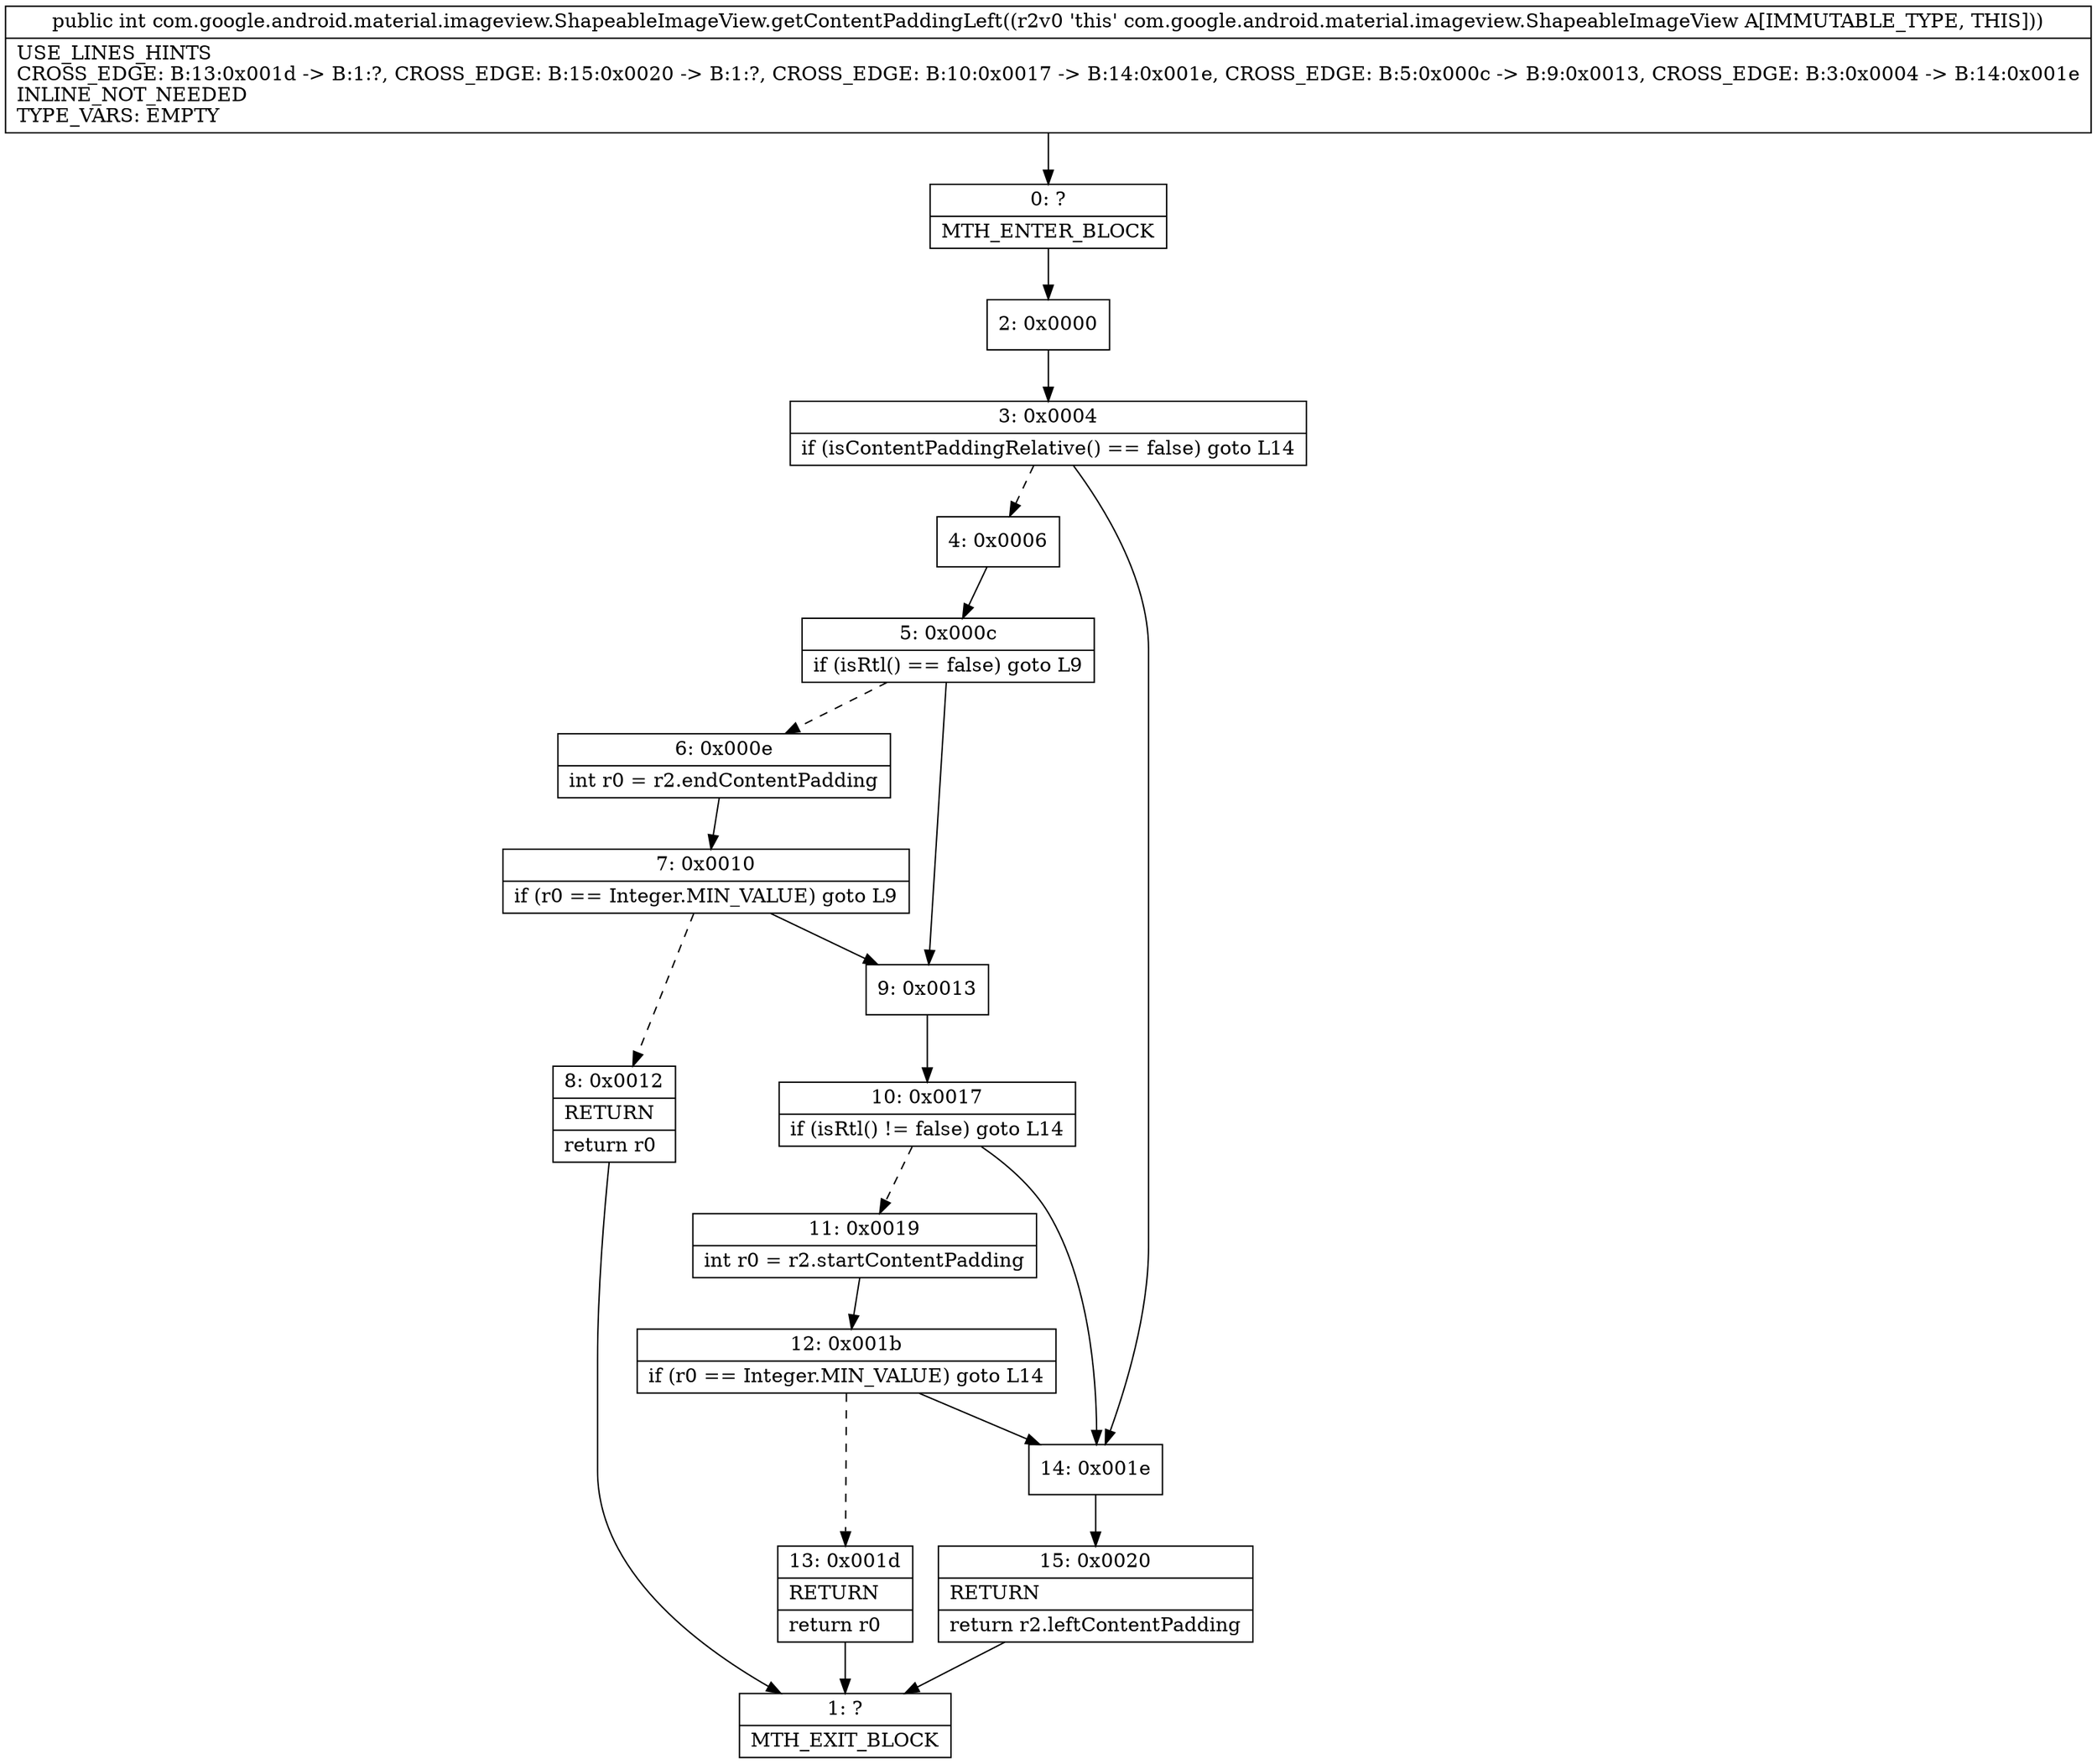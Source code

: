 digraph "CFG forcom.google.android.material.imageview.ShapeableImageView.getContentPaddingLeft()I" {
Node_0 [shape=record,label="{0\:\ ?|MTH_ENTER_BLOCK\l}"];
Node_2 [shape=record,label="{2\:\ 0x0000}"];
Node_3 [shape=record,label="{3\:\ 0x0004|if (isContentPaddingRelative() == false) goto L14\l}"];
Node_4 [shape=record,label="{4\:\ 0x0006}"];
Node_5 [shape=record,label="{5\:\ 0x000c|if (isRtl() == false) goto L9\l}"];
Node_6 [shape=record,label="{6\:\ 0x000e|int r0 = r2.endContentPadding\l}"];
Node_7 [shape=record,label="{7\:\ 0x0010|if (r0 == Integer.MIN_VALUE) goto L9\l}"];
Node_8 [shape=record,label="{8\:\ 0x0012|RETURN\l|return r0\l}"];
Node_1 [shape=record,label="{1\:\ ?|MTH_EXIT_BLOCK\l}"];
Node_9 [shape=record,label="{9\:\ 0x0013}"];
Node_10 [shape=record,label="{10\:\ 0x0017|if (isRtl() != false) goto L14\l}"];
Node_11 [shape=record,label="{11\:\ 0x0019|int r0 = r2.startContentPadding\l}"];
Node_12 [shape=record,label="{12\:\ 0x001b|if (r0 == Integer.MIN_VALUE) goto L14\l}"];
Node_13 [shape=record,label="{13\:\ 0x001d|RETURN\l|return r0\l}"];
Node_14 [shape=record,label="{14\:\ 0x001e}"];
Node_15 [shape=record,label="{15\:\ 0x0020|RETURN\l|return r2.leftContentPadding\l}"];
MethodNode[shape=record,label="{public int com.google.android.material.imageview.ShapeableImageView.getContentPaddingLeft((r2v0 'this' com.google.android.material.imageview.ShapeableImageView A[IMMUTABLE_TYPE, THIS]))  | USE_LINES_HINTS\lCROSS_EDGE: B:13:0x001d \-\> B:1:?, CROSS_EDGE: B:15:0x0020 \-\> B:1:?, CROSS_EDGE: B:10:0x0017 \-\> B:14:0x001e, CROSS_EDGE: B:5:0x000c \-\> B:9:0x0013, CROSS_EDGE: B:3:0x0004 \-\> B:14:0x001e\lINLINE_NOT_NEEDED\lTYPE_VARS: EMPTY\l}"];
MethodNode -> Node_0;Node_0 -> Node_2;
Node_2 -> Node_3;
Node_3 -> Node_4[style=dashed];
Node_3 -> Node_14;
Node_4 -> Node_5;
Node_5 -> Node_6[style=dashed];
Node_5 -> Node_9;
Node_6 -> Node_7;
Node_7 -> Node_8[style=dashed];
Node_7 -> Node_9;
Node_8 -> Node_1;
Node_9 -> Node_10;
Node_10 -> Node_11[style=dashed];
Node_10 -> Node_14;
Node_11 -> Node_12;
Node_12 -> Node_13[style=dashed];
Node_12 -> Node_14;
Node_13 -> Node_1;
Node_14 -> Node_15;
Node_15 -> Node_1;
}

